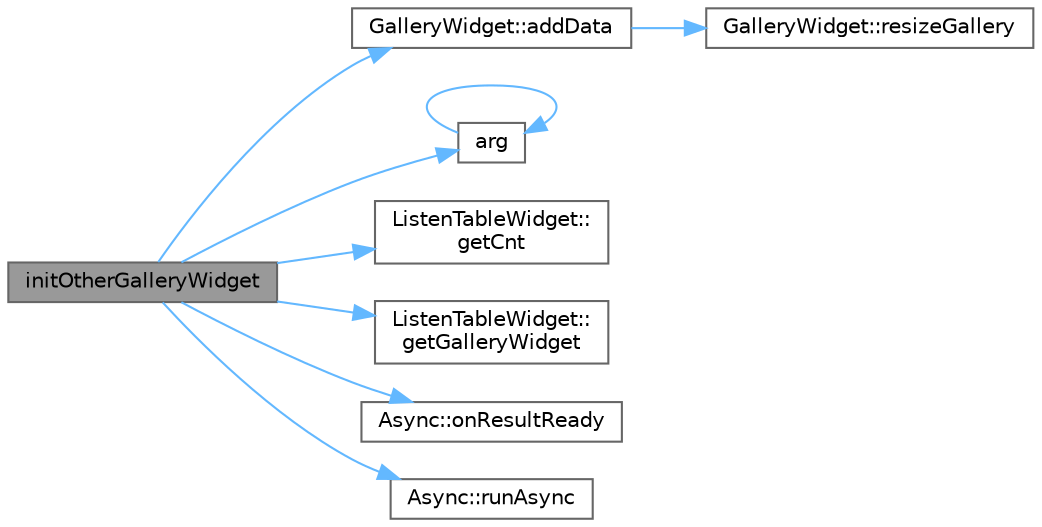 digraph "initOtherGalleryWidget"
{
 // LATEX_PDF_SIZE
  bgcolor="transparent";
  edge [fontname=Helvetica,fontsize=10,labelfontname=Helvetica,labelfontsize=10];
  node [fontname=Helvetica,fontsize=10,shape=box,height=0.2,width=0.4];
  rankdir="LR";
  Node1 [id="Node000001",label="initOtherGalleryWidget",height=0.2,width=0.4,color="gray40", fillcolor="grey60", style="filled", fontcolor="black",tooltip="初始化其他分类画廊"];
  Node1 -> Node2 [id="edge1_Node000001_Node000002",color="steelblue1",style="solid",tooltip=" "];
  Node2 [id="Node000002",label="GalleryWidget::addData",height=0.2,width=0.4,color="grey40", fillcolor="white", style="filled",URL="$class_gallery_widget.html#a1b13e44c140af2d138baad92e751b413",tooltip="添加照片卡片数据"];
  Node2 -> Node3 [id="edge2_Node000002_Node000003",color="steelblue1",style="solid",tooltip=" "];
  Node3 [id="Node000003",label="GalleryWidget::resizeGallery",height=0.2,width=0.4,color="grey40", fillcolor="white", style="filled",URL="$class_gallery_widget.html#a5e07b253cf65269f4696d0d903c3fef8",tooltip="调整画廊布局"];
  Node1 -> Node4 [id="edge3_Node000001_Node000004",color="steelblue1",style="solid",tooltip=" "];
  Node4 [id="Node000004",label="arg",height=0.2,width=0.4,color="grey40", fillcolor="white", style="filled",URL="$base_8h.html#a2c8e80c1b1c8b7747e99b8e9a24a0429",tooltip="Returns a named argument to be used in a formatting function."];
  Node4 -> Node4 [id="edge4_Node000004_Node000004",color="steelblue1",style="solid",tooltip=" "];
  Node1 -> Node5 [id="edge5_Node000001_Node000005",color="steelblue1",style="solid",tooltip=" "];
  Node5 [id="Node000005",label="ListenTableWidget::\lgetCnt",height=0.2,width=0.4,color="grey40", fillcolor="white", style="filled",URL="$class_listen_table_widget.html#aec03768a7c40300f362e75f4a6c8a6db",tooltip="获取计数"];
  Node1 -> Node6 [id="edge6_Node000001_Node000006",color="steelblue1",style="solid",tooltip=" "];
  Node6 [id="Node000006",label="ListenTableWidget::\lgetGalleryWidget",height=0.2,width=0.4,color="grey40", fillcolor="white", style="filled",URL="$class_listen_table_widget.html#a161fffd85148656deb802327129d459b",tooltip="获取画廊控件"];
  Node1 -> Node7 [id="edge7_Node000001_Node000007",color="steelblue1",style="solid",tooltip=" "];
  Node7 [id="Node000007",label="Async::onResultReady",height=0.2,width=0.4,color="grey40", fillcolor="white", style="filled",URL="$namespace_async.html#aa546dd398e11dcb564e4abdd6fd0ec81",tooltip="执行结果读取函数 创建一个QFutureWatcher读取相应结果传递相应函数中， 如果有更复杂操作就不要使用"];
  Node1 -> Node8 [id="edge8_Node000001_Node000008",color="steelblue1",style="solid",tooltip=" "];
  Node8 [id="Node000008",label="Async::runAsync",height=0.2,width=0.4,color="grey40", fillcolor="white", style="filled",URL="$namespace_async.html#a06a076edc2f7af2cc0ecdc6545d55e79",tooltip="runAsync类似于 std::thread和std::invoke 函数参数可以是成员函数 操作符 可以是 lambda表达式 QFutureInterface<ResultType>&作为第一个参..."];
}
